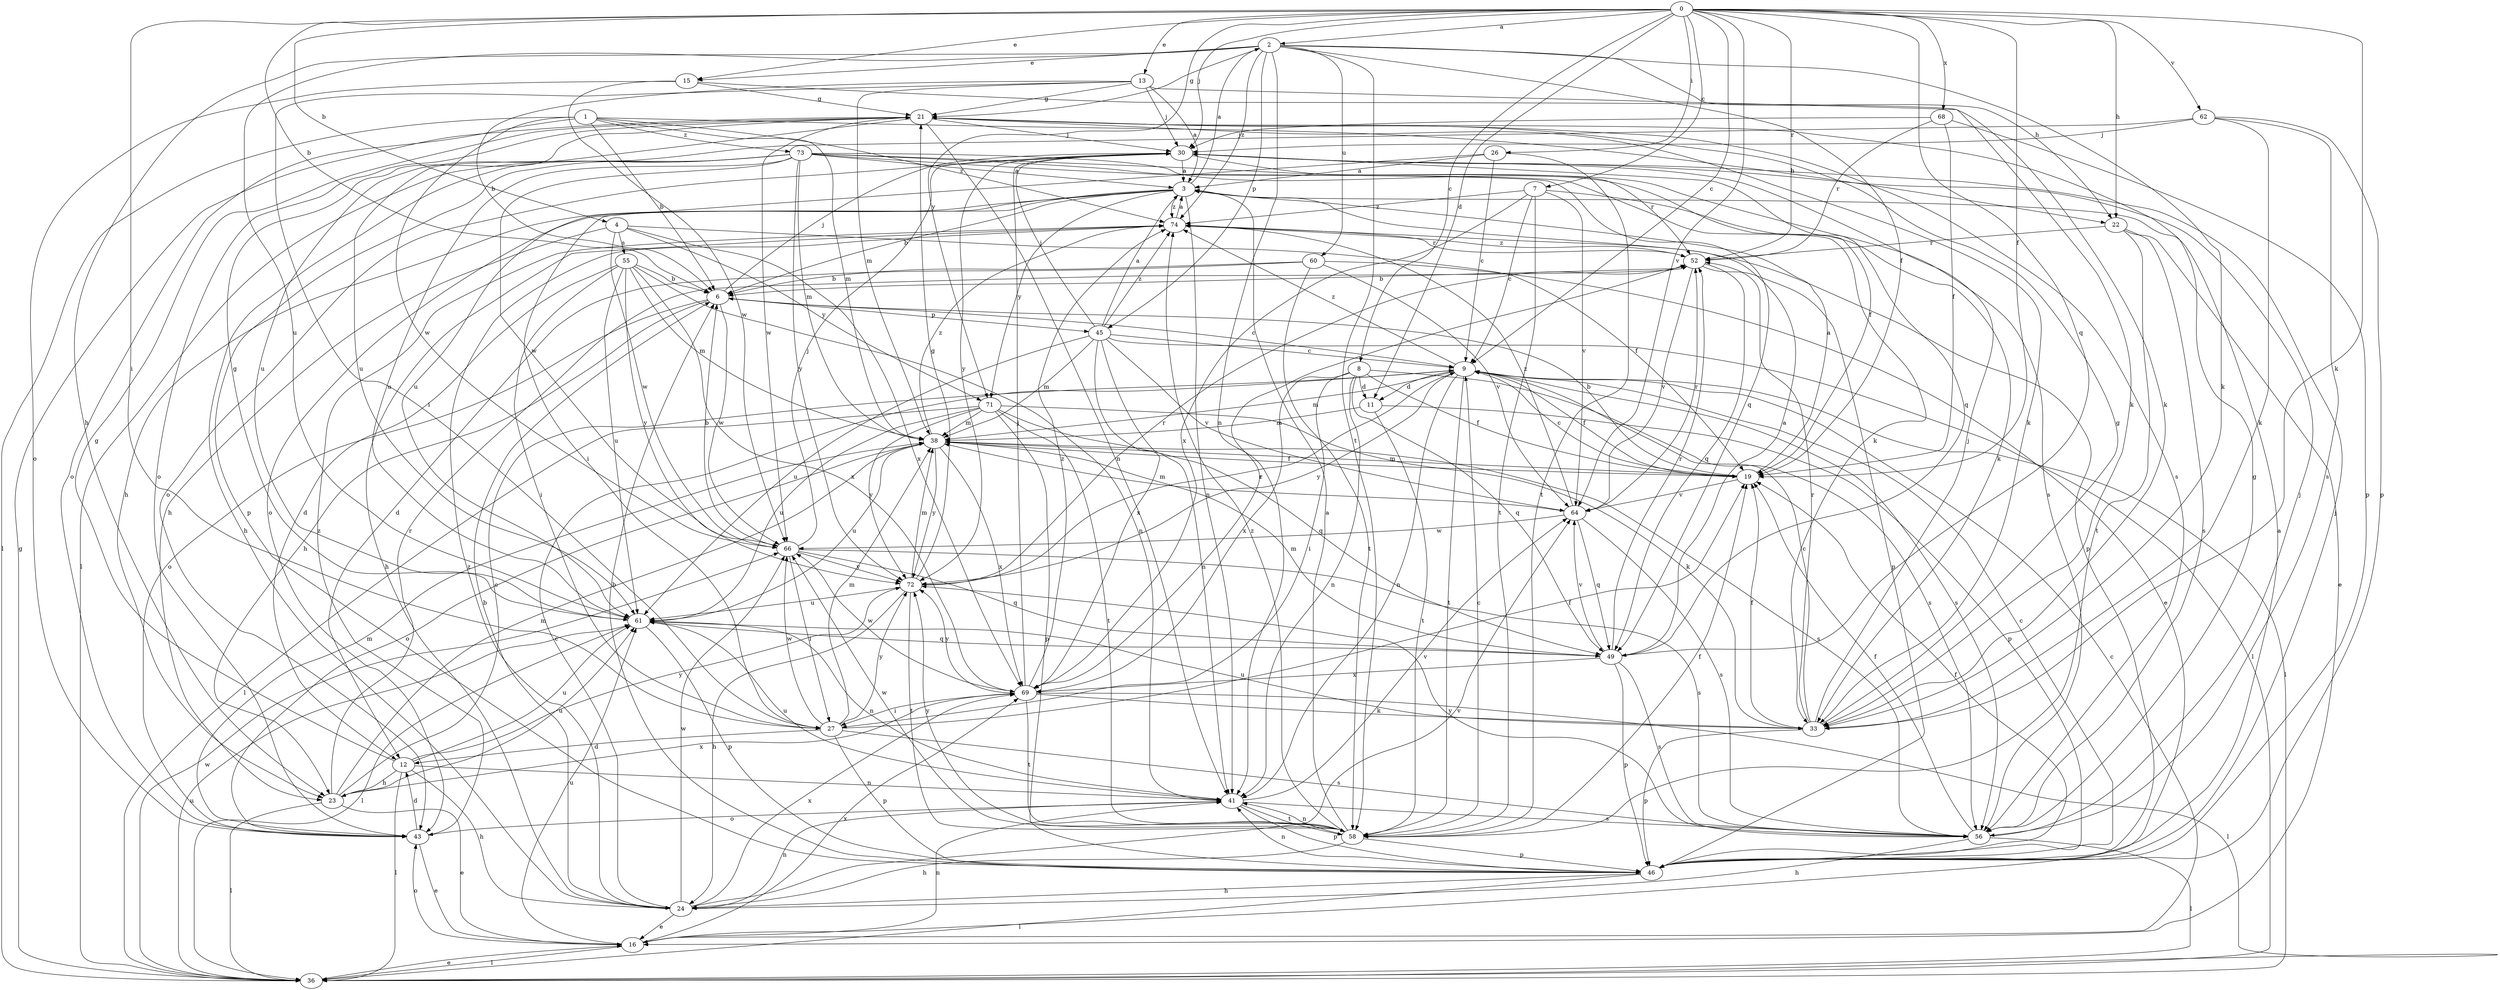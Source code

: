 strict digraph  {
0;
1;
2;
3;
4;
6;
7;
8;
9;
11;
12;
13;
15;
16;
19;
21;
22;
23;
24;
26;
27;
30;
33;
36;
38;
41;
43;
45;
46;
49;
52;
55;
56;
58;
60;
61;
62;
64;
66;
68;
69;
71;
72;
73;
74;
0 -> 2  [label=a];
0 -> 4  [label=b];
0 -> 6  [label=b];
0 -> 7  [label=c];
0 -> 8  [label=c];
0 -> 9  [label=c];
0 -> 11  [label=d];
0 -> 13  [label=e];
0 -> 15  [label=e];
0 -> 19  [label=f];
0 -> 22  [label=h];
0 -> 26  [label=i];
0 -> 27  [label=i];
0 -> 30  [label=j];
0 -> 33  [label=k];
0 -> 49  [label=q];
0 -> 52  [label=r];
0 -> 62  [label=v];
0 -> 64  [label=v];
0 -> 68  [label=x];
0 -> 71  [label=y];
1 -> 6  [label=b];
1 -> 22  [label=h];
1 -> 36  [label=l];
1 -> 38  [label=m];
1 -> 43  [label=o];
1 -> 66  [label=w];
1 -> 73  [label=z];
1 -> 74  [label=z];
2 -> 15  [label=e];
2 -> 19  [label=f];
2 -> 21  [label=g];
2 -> 22  [label=h];
2 -> 23  [label=h];
2 -> 33  [label=k];
2 -> 41  [label=n];
2 -> 45  [label=p];
2 -> 58  [label=t];
2 -> 60  [label=u];
2 -> 61  [label=u];
2 -> 74  [label=z];
3 -> 2  [label=a];
3 -> 6  [label=b];
3 -> 23  [label=h];
3 -> 27  [label=i];
3 -> 41  [label=n];
3 -> 43  [label=o];
3 -> 71  [label=y];
3 -> 74  [label=z];
4 -> 19  [label=f];
4 -> 23  [label=h];
4 -> 55  [label=s];
4 -> 66  [label=w];
4 -> 69  [label=x];
4 -> 71  [label=y];
6 -> 9  [label=c];
6 -> 23  [label=h];
6 -> 30  [label=j];
6 -> 43  [label=o];
6 -> 45  [label=p];
6 -> 66  [label=w];
7 -> 9  [label=c];
7 -> 33  [label=k];
7 -> 58  [label=t];
7 -> 64  [label=v];
7 -> 69  [label=x];
7 -> 74  [label=z];
8 -> 11  [label=d];
8 -> 19  [label=f];
8 -> 27  [label=i];
8 -> 41  [label=n];
8 -> 49  [label=q];
8 -> 56  [label=s];
8 -> 69  [label=x];
9 -> 11  [label=d];
9 -> 19  [label=f];
9 -> 36  [label=l];
9 -> 38  [label=m];
9 -> 41  [label=n];
9 -> 56  [label=s];
9 -> 58  [label=t];
9 -> 72  [label=y];
9 -> 74  [label=z];
11 -> 38  [label=m];
11 -> 46  [label=p];
11 -> 58  [label=t];
12 -> 21  [label=g];
12 -> 23  [label=h];
12 -> 24  [label=h];
12 -> 36  [label=l];
12 -> 41  [label=n];
12 -> 61  [label=u];
12 -> 72  [label=y];
13 -> 3  [label=a];
13 -> 6  [label=b];
13 -> 21  [label=g];
13 -> 27  [label=i];
13 -> 30  [label=j];
13 -> 33  [label=k];
13 -> 38  [label=m];
15 -> 21  [label=g];
15 -> 33  [label=k];
15 -> 43  [label=o];
15 -> 66  [label=w];
16 -> 9  [label=c];
16 -> 36  [label=l];
16 -> 41  [label=n];
16 -> 43  [label=o];
16 -> 61  [label=u];
16 -> 69  [label=x];
19 -> 3  [label=a];
19 -> 6  [label=b];
19 -> 9  [label=c];
19 -> 38  [label=m];
19 -> 64  [label=v];
21 -> 30  [label=j];
21 -> 33  [label=k];
21 -> 41  [label=n];
21 -> 43  [label=o];
21 -> 56  [label=s];
21 -> 61  [label=u];
21 -> 66  [label=w];
22 -> 16  [label=e];
22 -> 52  [label=r];
22 -> 56  [label=s];
22 -> 58  [label=t];
23 -> 9  [label=c];
23 -> 16  [label=e];
23 -> 36  [label=l];
23 -> 38  [label=m];
23 -> 52  [label=r];
23 -> 61  [label=u];
23 -> 69  [label=x];
24 -> 6  [label=b];
24 -> 9  [label=c];
24 -> 16  [label=e];
24 -> 41  [label=n];
24 -> 64  [label=v];
24 -> 66  [label=w];
24 -> 69  [label=x];
24 -> 74  [label=z];
26 -> 3  [label=a];
26 -> 9  [label=c];
26 -> 58  [label=t];
26 -> 61  [label=u];
27 -> 12  [label=d];
27 -> 19  [label=f];
27 -> 38  [label=m];
27 -> 46  [label=p];
27 -> 56  [label=s];
27 -> 66  [label=w];
27 -> 72  [label=y];
30 -> 3  [label=a];
30 -> 43  [label=o];
30 -> 49  [label=q];
30 -> 52  [label=r];
30 -> 72  [label=y];
33 -> 9  [label=c];
33 -> 19  [label=f];
33 -> 21  [label=g];
33 -> 30  [label=j];
33 -> 46  [label=p];
33 -> 52  [label=r];
33 -> 61  [label=u];
36 -> 16  [label=e];
36 -> 21  [label=g];
36 -> 61  [label=u];
36 -> 66  [label=w];
38 -> 19  [label=f];
38 -> 43  [label=o];
38 -> 56  [label=s];
38 -> 61  [label=u];
38 -> 69  [label=x];
38 -> 72  [label=y];
38 -> 74  [label=z];
41 -> 43  [label=o];
41 -> 46  [label=p];
41 -> 56  [label=s];
41 -> 58  [label=t];
41 -> 61  [label=u];
41 -> 64  [label=v];
43 -> 12  [label=d];
43 -> 16  [label=e];
43 -> 38  [label=m];
43 -> 74  [label=z];
45 -> 3  [label=a];
45 -> 9  [label=c];
45 -> 30  [label=j];
45 -> 36  [label=l];
45 -> 38  [label=m];
45 -> 41  [label=n];
45 -> 61  [label=u];
45 -> 64  [label=v];
45 -> 69  [label=x];
45 -> 74  [label=z];
46 -> 3  [label=a];
46 -> 6  [label=b];
46 -> 9  [label=c];
46 -> 19  [label=f];
46 -> 24  [label=h];
46 -> 30  [label=j];
46 -> 36  [label=l];
46 -> 41  [label=n];
49 -> 3  [label=a];
49 -> 38  [label=m];
49 -> 46  [label=p];
49 -> 52  [label=r];
49 -> 56  [label=s];
49 -> 64  [label=v];
49 -> 69  [label=x];
52 -> 6  [label=b];
52 -> 46  [label=p];
52 -> 49  [label=q];
52 -> 64  [label=v];
52 -> 74  [label=z];
55 -> 6  [label=b];
55 -> 12  [label=d];
55 -> 27  [label=i];
55 -> 38  [label=m];
55 -> 41  [label=n];
55 -> 61  [label=u];
55 -> 69  [label=x];
55 -> 72  [label=y];
56 -> 19  [label=f];
56 -> 21  [label=g];
56 -> 24  [label=h];
56 -> 30  [label=j];
56 -> 36  [label=l];
56 -> 72  [label=y];
58 -> 3  [label=a];
58 -> 9  [label=c];
58 -> 19  [label=f];
58 -> 24  [label=h];
58 -> 41  [label=n];
58 -> 46  [label=p];
58 -> 66  [label=w];
58 -> 72  [label=y];
58 -> 74  [label=z];
60 -> 6  [label=b];
60 -> 12  [label=d];
60 -> 16  [label=e];
60 -> 58  [label=t];
60 -> 64  [label=v];
61 -> 21  [label=g];
61 -> 36  [label=l];
61 -> 41  [label=n];
61 -> 46  [label=p];
61 -> 49  [label=q];
62 -> 30  [label=j];
62 -> 33  [label=k];
62 -> 46  [label=p];
62 -> 56  [label=s];
62 -> 61  [label=u];
64 -> 38  [label=m];
64 -> 49  [label=q];
64 -> 52  [label=r];
64 -> 56  [label=s];
64 -> 66  [label=w];
64 -> 74  [label=z];
66 -> 6  [label=b];
66 -> 27  [label=i];
66 -> 30  [label=j];
66 -> 49  [label=q];
66 -> 56  [label=s];
66 -> 72  [label=y];
68 -> 19  [label=f];
68 -> 30  [label=j];
68 -> 46  [label=p];
68 -> 52  [label=r];
69 -> 27  [label=i];
69 -> 30  [label=j];
69 -> 33  [label=k];
69 -> 36  [label=l];
69 -> 52  [label=r];
69 -> 58  [label=t];
69 -> 66  [label=w];
69 -> 72  [label=y];
69 -> 74  [label=z];
71 -> 33  [label=k];
71 -> 36  [label=l];
71 -> 38  [label=m];
71 -> 46  [label=p];
71 -> 49  [label=q];
71 -> 58  [label=t];
71 -> 61  [label=u];
71 -> 72  [label=y];
72 -> 9  [label=c];
72 -> 21  [label=g];
72 -> 24  [label=h];
72 -> 38  [label=m];
72 -> 52  [label=r];
72 -> 58  [label=t];
72 -> 61  [label=u];
73 -> 3  [label=a];
73 -> 19  [label=f];
73 -> 24  [label=h];
73 -> 33  [label=k];
73 -> 36  [label=l];
73 -> 38  [label=m];
73 -> 46  [label=p];
73 -> 49  [label=q];
73 -> 56  [label=s];
73 -> 61  [label=u];
73 -> 66  [label=w];
73 -> 72  [label=y];
74 -> 3  [label=a];
74 -> 24  [label=h];
74 -> 46  [label=p];
74 -> 52  [label=r];
}

